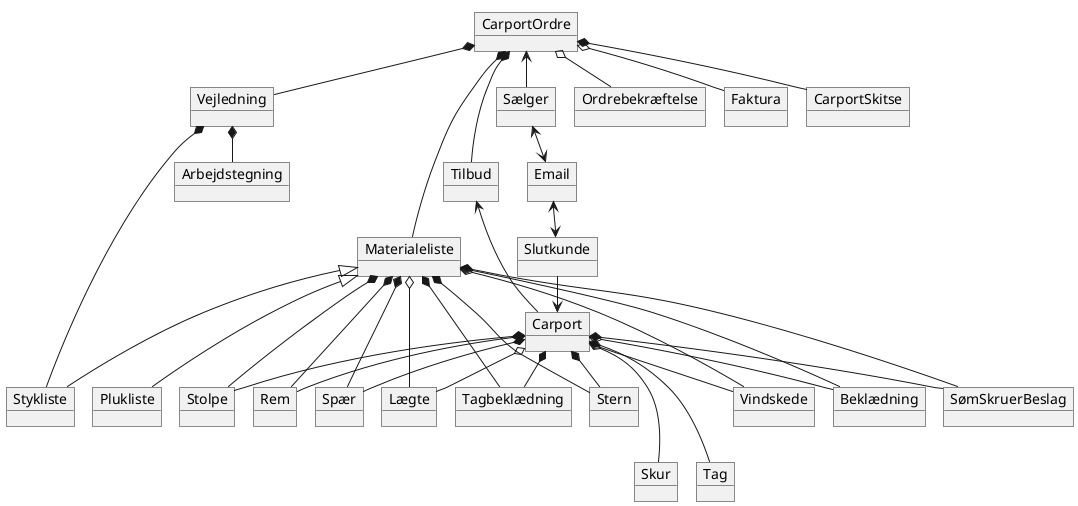 @startuml
'https://plantuml.com/object-diagram
!pragma layout smetana

object CarportOrdre
object Carport
object Materialeliste
object Tilbud
object Plukliste
object Stykliste
object Vejledning
object Ordrebekræftelse
object Faktura
object CarportSkitse
object Arbejdstegning
object Stolpe
object Rem
object Spær
object Lægte
object Tagbeklædning
object Stern
object Vindskede
object Beklædning
object SømSkruerBeslag
object Sælger
object Slutkunde
object Email
object Tag
object Skur


CarportOrdre *-- Tilbud
CarportOrdre *--- Materialeliste
CarportOrdre *-- CarportSkitse
CarportOrdre *-- Vejledning
CarportOrdre o-- Ordrebekræftelse
CarportOrdre o-- Faktura
Vejledning *-- Stykliste
Vejledning *-- Arbejdstegning
Materialeliste <|--- Stykliste
Materialeliste <|--- Plukliste
Carport *- Stolpe
Carport *- Rem
Carport *- Spær
Carport o-- Lægte
Carport *-- Tagbeklædning
Carport *-- Stern
Carport o-- Vindskede
Carport o-- Beklædning
Carport *-- SømSkruerBeslag
Carport *--- Tag
Carport o--- Skur
Materialeliste *--- Stolpe
Materialeliste *--- Spær
Materialeliste *--- Rem
Materialeliste o--- Lægte
Materialeliste *--- Tagbeklædning
Materialeliste *--- Stern
Materialeliste o--- Vindskede
Materialeliste o--- Beklædning
Materialeliste *--- SømSkruerBeslag
Slutkunde --> Carport
Tilbud <-- Carport
CarportOrdre <-- Sælger
Sælger <--> Email
Email <--> Slutkunde


@enduml

extends <|-- (is-a)
composition *-- (must-have)
Aggregation o-- (can-have)
Associering <--